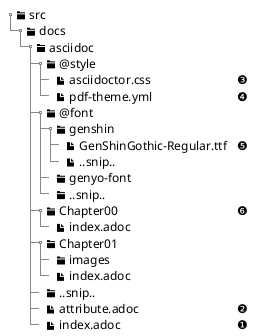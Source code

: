 ' https://github.com/iconic/open-iconic/
@startsalt directory-structure-3
{
{T
 + <&folder> src
 ++ <&folder> docs
 +++ <&folder> asciidoc
 ++++ <&folder> @style
 +++++ <&file> asciidoctor.css              | ❸
 +++++ <&file> pdf-theme.yml                | ❹
 ++++ <&folder> @font
 +++++ <&folder> genshin
 ++++++ <&file> GenShinGothic-Regular.ttf   | ❺
 ++++++ <&file> ..snip..
 +++++ <&folder> genyo-font
 +++++ <&folder> ..snip..
 ++++ <&folder> Chapter00                   | ❻
 +++++ <&file> index.adoc
 ++++ <&folder> Chapter01
 +++++ <&folder> images
 +++++ <&file> index.adoc
 ++++ <&folder> ..snip..
 ++++ <&file> attribute.adoc                | ❷
 ++++ <&file> index.adoc                    | ❶
}
}
@endsalt
